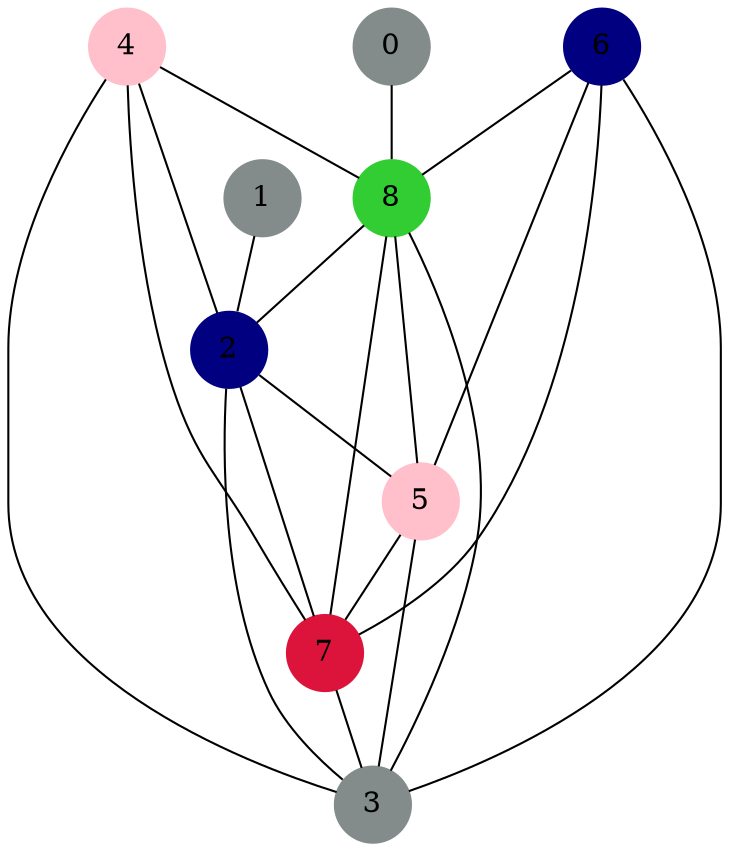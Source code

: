 graph G { 
graph [splines = true] node [height=0.4 shape=circle style=filled]
3 [ color= azure4] ;
2 [ color= navyblue] ;
1 [ color= azure4] ;
0 [ color= azure4] ;
7 [ color= crimson] ;
6 [ color= navyblue] ;
5 [ color= pink] ;
4 [ color= pink] ;
8 [ color= limegreen] ;
2 -- 7;
2 -- 5;
2 -- 3;
1 -- 2;
0 -- 8;
7 -- 3;
6 -- 7;
6 -- 3;
6 -- 5;
6 -- 8;
5 -- 7;
5 -- 3;
4 -- 7;
4 -- 8;
4 -- 3;
4 -- 2;
8 -- 2;
8 -- 7;
8 -- 5;
8 -- 3;
}